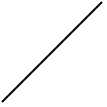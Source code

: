 <mxfile version="16.6.4" type="github">
  <diagram id="oiwkC_d4mJ4y5r3PH-jd" name="Page-1">
    <mxGraphModel dx="1292" dy="927" grid="1" gridSize="10" guides="1" tooltips="1" connect="1" arrows="1" fold="1" page="1" pageScale="1" pageWidth="930" pageHeight="459" math="0" shadow="0">
      <root>
        <mxCell id="0" />
        <mxCell id="1" parent="0" />
        <mxCell id="yjiwPZWO-EfZb8wQe-7q-1" value="" style="endArrow=none;html=1;rounded=0;" parent="1" edge="1">
          <mxGeometry width="50" height="50" relative="1" as="geometry">
            <mxPoint x="440" y="340" as="sourcePoint" />
            <mxPoint x="490" y="290" as="targetPoint" />
          </mxGeometry>
        </mxCell>
      </root>
    </mxGraphModel>
  </diagram>
</mxfile>

